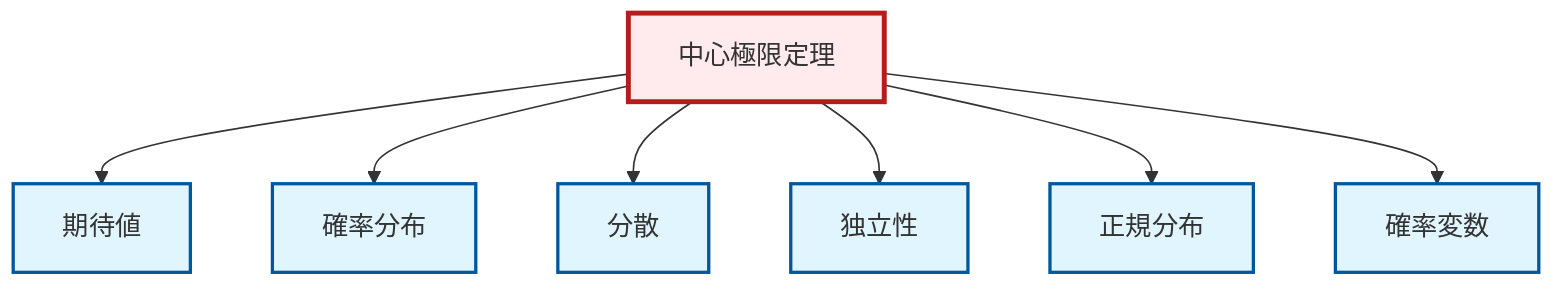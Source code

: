 graph TD
    classDef definition fill:#e1f5fe,stroke:#01579b,stroke-width:2px
    classDef theorem fill:#f3e5f5,stroke:#4a148c,stroke-width:2px
    classDef axiom fill:#fff3e0,stroke:#e65100,stroke-width:2px
    classDef example fill:#e8f5e9,stroke:#1b5e20,stroke-width:2px
    classDef current fill:#ffebee,stroke:#b71c1c,stroke-width:3px
    def-expectation["期待値"]:::definition
    def-variance["分散"]:::definition
    def-random-variable["確率変数"]:::definition
    thm-central-limit["中心極限定理"]:::theorem
    def-probability-distribution["確率分布"]:::definition
    def-normal-distribution["正規分布"]:::definition
    def-independence["独立性"]:::definition
    thm-central-limit --> def-expectation
    thm-central-limit --> def-probability-distribution
    thm-central-limit --> def-variance
    thm-central-limit --> def-independence
    thm-central-limit --> def-normal-distribution
    thm-central-limit --> def-random-variable
    class thm-central-limit current